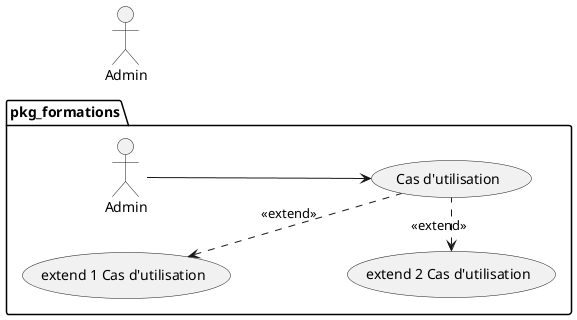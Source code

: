 @startuml uses_cases_pkg_formations

left to right direction


actor Admin as admin

package pkg_formations {

  Admin -->  (Cas d'utilisation) 
  (extend 1 Cas d'utilisation)  <..  (Cas d'utilisation)  : <<extend>>
  (extend 2 Cas d'utilisation)  <.  (Cas d'utilisation)  : <<extend>>
}  

' note right of admin : "note 1"

@enduml